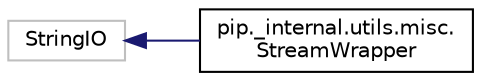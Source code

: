 digraph "Graphical Class Hierarchy"
{
 // LATEX_PDF_SIZE
  edge [fontname="Helvetica",fontsize="10",labelfontname="Helvetica",labelfontsize="10"];
  node [fontname="Helvetica",fontsize="10",shape=record];
  rankdir="LR";
  Node18839 [label="StringIO",height=0.2,width=0.4,color="grey75", fillcolor="white", style="filled",tooltip=" "];
  Node18839 -> Node0 [dir="back",color="midnightblue",fontsize="10",style="solid",fontname="Helvetica"];
  Node0 [label="pip._internal.utils.misc.\lStreamWrapper",height=0.2,width=0.4,color="black", fillcolor="white", style="filled",URL="$classpip_1_1__internal_1_1utils_1_1misc_1_1StreamWrapper.html",tooltip=" "];
}
